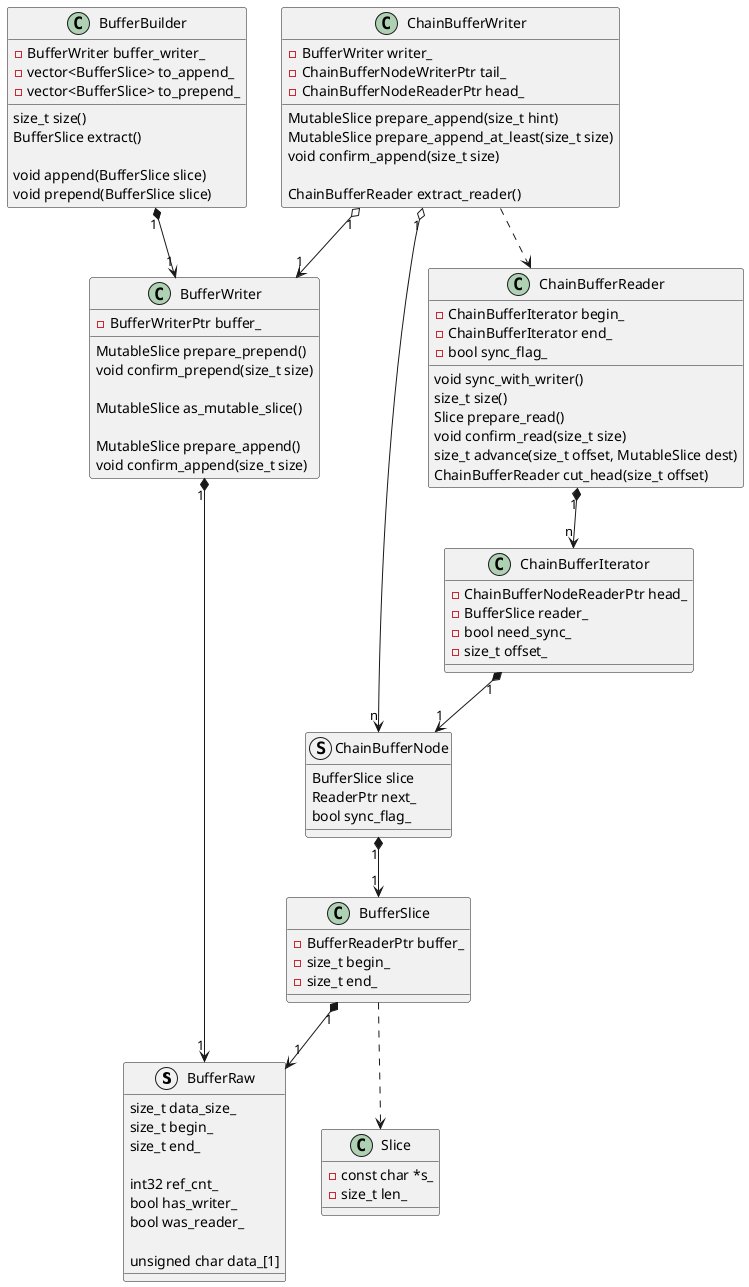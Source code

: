 @startuml

struct BufferRaw {
    size_t data_size_
    size_t begin_
    size_t end_

    int32 ref_cnt_
    bool has_writer_
    bool was_reader_

    unsigned char data_[1]
}

class Slice {
    - const char *s_
    - size_t len_
}

class BufferSlice {
    - BufferReaderPtr buffer_
    - size_t begin_
    - size_t end_
}
BufferSlice "1" *--> "1" BufferRaw
BufferSlice ..> Slice

class BufferWriter {
    MutableSlice prepare_prepend()
    void confirm_prepend(size_t size)
    
    MutableSlice as_mutable_slice()
    
    MutableSlice prepare_append()
    void confirm_append(size_t size)

    - BufferWriterPtr buffer_
}
BufferWriter "1" *--> "1" BufferRaw

struct ChainBufferNode {
    BufferSlice slice
    ReaderPtr next_
    bool sync_flag_
}
ChainBufferNode "1" *--> "1" BufferSlice

class ChainBufferIterator {
    - ChainBufferNodeReaderPtr head_
    - BufferSlice reader_
    - bool need_sync_
    - size_t offset_
}
ChainBufferIterator "1" *--> "1" ChainBufferNode

class ChainBufferReader {
    void sync_with_writer()
    size_t size()
    Slice prepare_read()
    void confirm_read(size_t size)
    size_t advance(size_t offset, MutableSlice dest)
    ChainBufferReader cut_head(size_t offset)

    - ChainBufferIterator begin_
    - ChainBufferIterator end_
    - bool sync_flag_
}
ChainBufferReader "1" *--> "n" ChainBufferIterator

class ChainBufferWriter {
    MutableSlice prepare_append(size_t hint)
    MutableSlice prepare_append_at_least(size_t size)
    void confirm_append(size_t size)

    ChainBufferReader extract_reader() 

    - BufferWriter writer_
    - ChainBufferNodeWriterPtr tail_
    - ChainBufferNodeReaderPtr head_
}
ChainBufferWriter "1" o--> "n" ChainBufferNode
ChainBufferWriter "1" o--> "1" BufferWriter
ChainBufferWriter ..> ChainBufferReader

class BufferBuilder {
    size_t size()
    BufferSlice extract()

    void append(BufferSlice slice)
    void prepend(BufferSlice slice)

    - BufferWriter buffer_writer_
    - vector<BufferSlice> to_append_
    - vector<BufferSlice> to_prepend_
}
BufferBuilder "1" *--> "1" BufferWriter

@enduml
